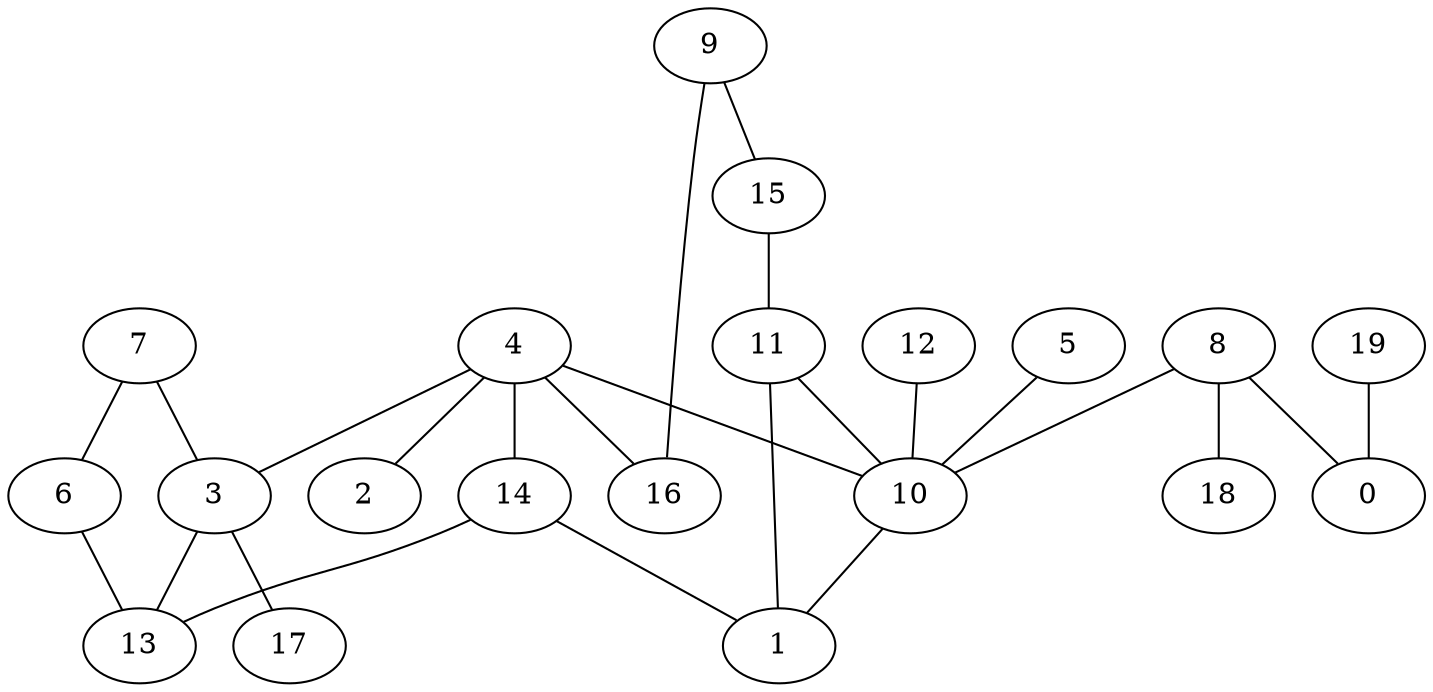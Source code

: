 digraph GG_graph {

subgraph G_graph {
edge [color = black]
"7" -> "6" [dir = none]
"7" -> "3" [dir = none]
"19" -> "0" [dir = none]
"4" -> "2" [dir = none]
"4" -> "16" [dir = none]
"4" -> "3" [dir = none]
"4" -> "10" [dir = none]
"4" -> "14" [dir = none]
"10" -> "1" [dir = none]
"5" -> "10" [dir = none]
"3" -> "17" [dir = none]
"3" -> "13" [dir = none]
"9" -> "15" [dir = none]
"12" -> "10" [dir = none]
"8" -> "18" [dir = none]
"8" -> "0" [dir = none]
"8" -> "10" [dir = none]
"11" -> "10" [dir = none]
"15" -> "11" [dir = none]
"6" -> "13" [dir = none]
"9" -> "16" [dir = none]
"14" -> "13" [dir = none]
"11" -> "1" [dir = none]
"14" -> "1" [dir = none]
}

}
